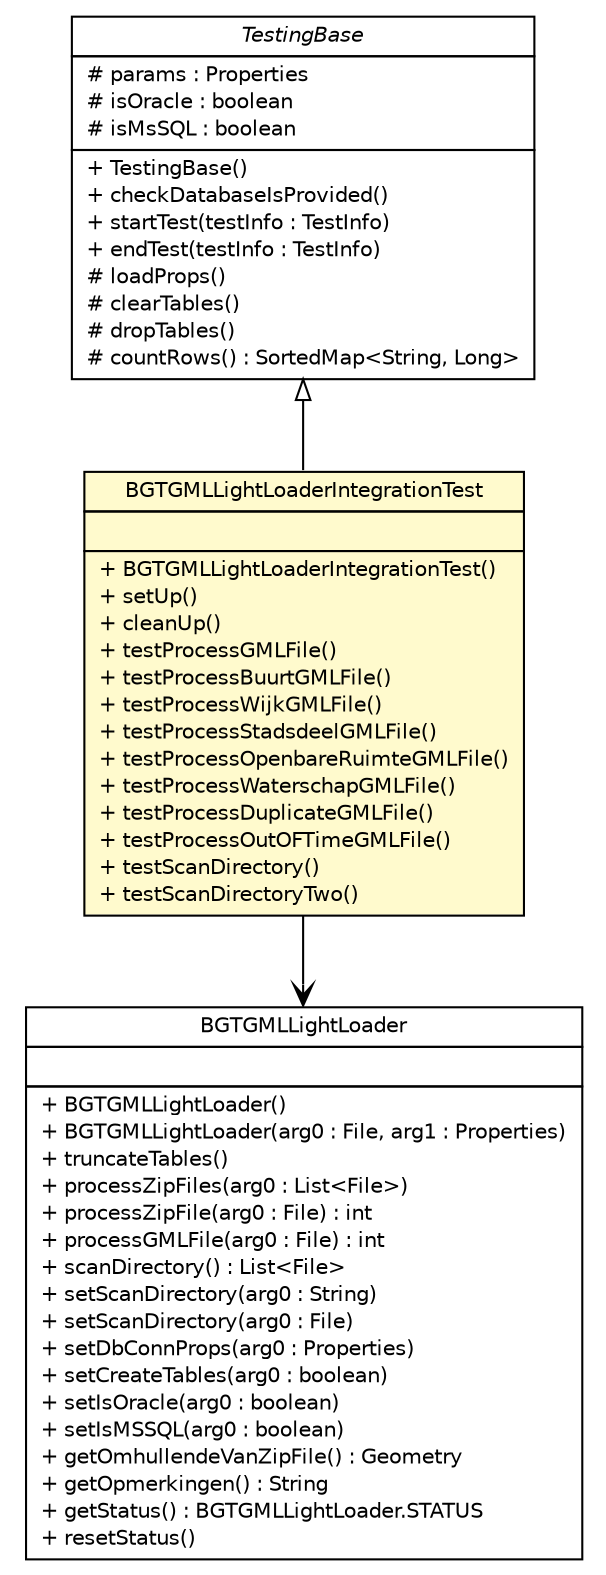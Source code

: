 #!/usr/local/bin/dot
#
# Class diagram 
# Generated by UMLGraph version R5_6-24-gf6e263 (http://www.umlgraph.org/)
#

digraph G {
	edge [fontname="Helvetica",fontsize=10,labelfontname="Helvetica",labelfontsize=10];
	node [fontname="Helvetica",fontsize=10,shape=plaintext];
	nodesep=0.25;
	ranksep=0.5;
	// nl.b3p.brmo.loader.gml.BGTGMLLightLoaderIntegrationTest
	c68 [label=<<table title="nl.b3p.brmo.loader.gml.BGTGMLLightLoaderIntegrationTest" border="0" cellborder="1" cellspacing="0" cellpadding="2" port="p" bgcolor="lemonChiffon" href="./BGTGMLLightLoaderIntegrationTest.html">
		<tr><td><table border="0" cellspacing="0" cellpadding="1">
<tr><td align="center" balign="center"> BGTGMLLightLoaderIntegrationTest </td></tr>
		</table></td></tr>
		<tr><td><table border="0" cellspacing="0" cellpadding="1">
<tr><td align="left" balign="left">  </td></tr>
		</table></td></tr>
		<tr><td><table border="0" cellspacing="0" cellpadding="1">
<tr><td align="left" balign="left"> + BGTGMLLightLoaderIntegrationTest() </td></tr>
<tr><td align="left" balign="left"> + setUp() </td></tr>
<tr><td align="left" balign="left"> + cleanUp() </td></tr>
<tr><td align="left" balign="left"> + testProcessGMLFile() </td></tr>
<tr><td align="left" balign="left"> + testProcessBuurtGMLFile() </td></tr>
<tr><td align="left" balign="left"> + testProcessWijkGMLFile() </td></tr>
<tr><td align="left" balign="left"> + testProcessStadsdeelGMLFile() </td></tr>
<tr><td align="left" balign="left"> + testProcessOpenbareRuimteGMLFile() </td></tr>
<tr><td align="left" balign="left"> + testProcessWaterschapGMLFile() </td></tr>
<tr><td align="left" balign="left"> + testProcessDuplicateGMLFile() </td></tr>
<tr><td align="left" balign="left"> + testProcessOutOFTimeGMLFile() </td></tr>
<tr><td align="left" balign="left"> + testScanDirectory() </td></tr>
<tr><td align="left" balign="left"> + testScanDirectoryTwo() </td></tr>
		</table></td></tr>
		</table>>, URL="./BGTGMLLightLoaderIntegrationTest.html", fontname="Helvetica", fontcolor="black", fontsize=10.0];
	// nl.b3p.brmo.loader.gml.TestingBase
	c70 [label=<<table title="nl.b3p.brmo.loader.gml.TestingBase" border="0" cellborder="1" cellspacing="0" cellpadding="2" port="p" href="./TestingBase.html">
		<tr><td><table border="0" cellspacing="0" cellpadding="1">
<tr><td align="center" balign="center"><font face="Helvetica-Oblique"> TestingBase </font></td></tr>
		</table></td></tr>
		<tr><td><table border="0" cellspacing="0" cellpadding="1">
<tr><td align="left" balign="left"> # params : Properties </td></tr>
<tr><td align="left" balign="left"> # isOracle : boolean </td></tr>
<tr><td align="left" balign="left"> # isMsSQL : boolean </td></tr>
		</table></td></tr>
		<tr><td><table border="0" cellspacing="0" cellpadding="1">
<tr><td align="left" balign="left"> + TestingBase() </td></tr>
<tr><td align="left" balign="left"> + checkDatabaseIsProvided() </td></tr>
<tr><td align="left" balign="left"> + startTest(testInfo : TestInfo) </td></tr>
<tr><td align="left" balign="left"> + endTest(testInfo : TestInfo) </td></tr>
<tr><td align="left" balign="left"> # loadProps() </td></tr>
<tr><td align="left" balign="left"> # clearTables() </td></tr>
<tr><td align="left" balign="left"> # dropTables() </td></tr>
<tr><td align="left" balign="left"> # countRows() : SortedMap&lt;String, Long&gt; </td></tr>
		</table></td></tr>
		</table>>, URL="./TestingBase.html", fontname="Helvetica", fontcolor="black", fontsize=10.0];
	//nl.b3p.brmo.loader.gml.BGTGMLLightLoaderIntegrationTest extends nl.b3p.brmo.loader.gml.TestingBase
	c70:p -> c68:p [dir=back,arrowtail=empty];
	// nl.b3p.brmo.loader.gml.BGTGMLLightLoaderIntegrationTest NAVASSOC nl.b3p.brmo.loader.gml.BGTGMLLightLoader
	c68:p -> c72:p [taillabel="", label="", headlabel="", fontname="Helvetica", fontcolor="black", fontsize=10.0, color="black", arrowhead=open];
	// nl.b3p.brmo.loader.gml.BGTGMLLightLoader
	c72 [label=<<table title="nl.b3p.brmo.loader.gml.BGTGMLLightLoader" border="0" cellborder="1" cellspacing="0" cellpadding="2" port="p">
		<tr><td><table border="0" cellspacing="0" cellpadding="1">
<tr><td align="center" balign="center"> BGTGMLLightLoader </td></tr>
		</table></td></tr>
		<tr><td><table border="0" cellspacing="0" cellpadding="1">
<tr><td align="left" balign="left">  </td></tr>
		</table></td></tr>
		<tr><td><table border="0" cellspacing="0" cellpadding="1">
<tr><td align="left" balign="left"> + BGTGMLLightLoader() </td></tr>
<tr><td align="left" balign="left"> + BGTGMLLightLoader(arg0 : File, arg1 : Properties) </td></tr>
<tr><td align="left" balign="left"> + truncateTables() </td></tr>
<tr><td align="left" balign="left"> + processZipFiles(arg0 : List&lt;File&gt;) </td></tr>
<tr><td align="left" balign="left"> + processZipFile(arg0 : File) : int </td></tr>
<tr><td align="left" balign="left"> + processGMLFile(arg0 : File) : int </td></tr>
<tr><td align="left" balign="left"> + scanDirectory() : List&lt;File&gt; </td></tr>
<tr><td align="left" balign="left"> + setScanDirectory(arg0 : String) </td></tr>
<tr><td align="left" balign="left"> + setScanDirectory(arg0 : File) </td></tr>
<tr><td align="left" balign="left"> + setDbConnProps(arg0 : Properties) </td></tr>
<tr><td align="left" balign="left"> + setCreateTables(arg0 : boolean) </td></tr>
<tr><td align="left" balign="left"> + setIsOracle(arg0 : boolean) </td></tr>
<tr><td align="left" balign="left"> + setIsMSSQL(arg0 : boolean) </td></tr>
<tr><td align="left" balign="left"> + getOmhullendeVanZipFile() : Geometry </td></tr>
<tr><td align="left" balign="left"> + getOpmerkingen() : String </td></tr>
<tr><td align="left" balign="left"> + getStatus() : BGTGMLLightLoader.STATUS </td></tr>
<tr><td align="left" balign="left"> + resetStatus() </td></tr>
		</table></td></tr>
		</table>>, URL="null", fontname="Helvetica", fontcolor="black", fontsize=10.0];
}

